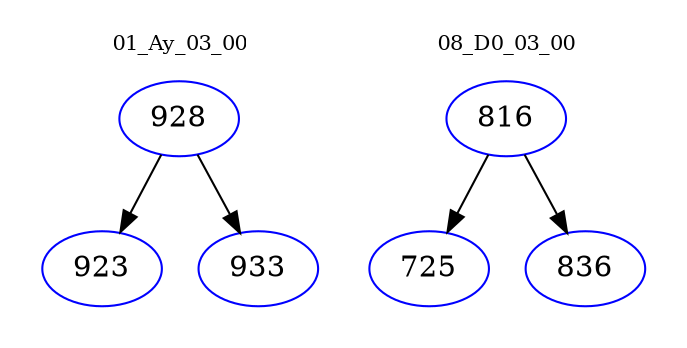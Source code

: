 digraph{
subgraph cluster_0 {
color = white
label = "01_Ay_03_00";
fontsize=10;
T0_928 [label="928", color="blue"]
T0_928 -> T0_923 [color="black"]
T0_923 [label="923", color="blue"]
T0_928 -> T0_933 [color="black"]
T0_933 [label="933", color="blue"]
}
subgraph cluster_1 {
color = white
label = "08_D0_03_00";
fontsize=10;
T1_816 [label="816", color="blue"]
T1_816 -> T1_725 [color="black"]
T1_725 [label="725", color="blue"]
T1_816 -> T1_836 [color="black"]
T1_836 [label="836", color="blue"]
}
}
